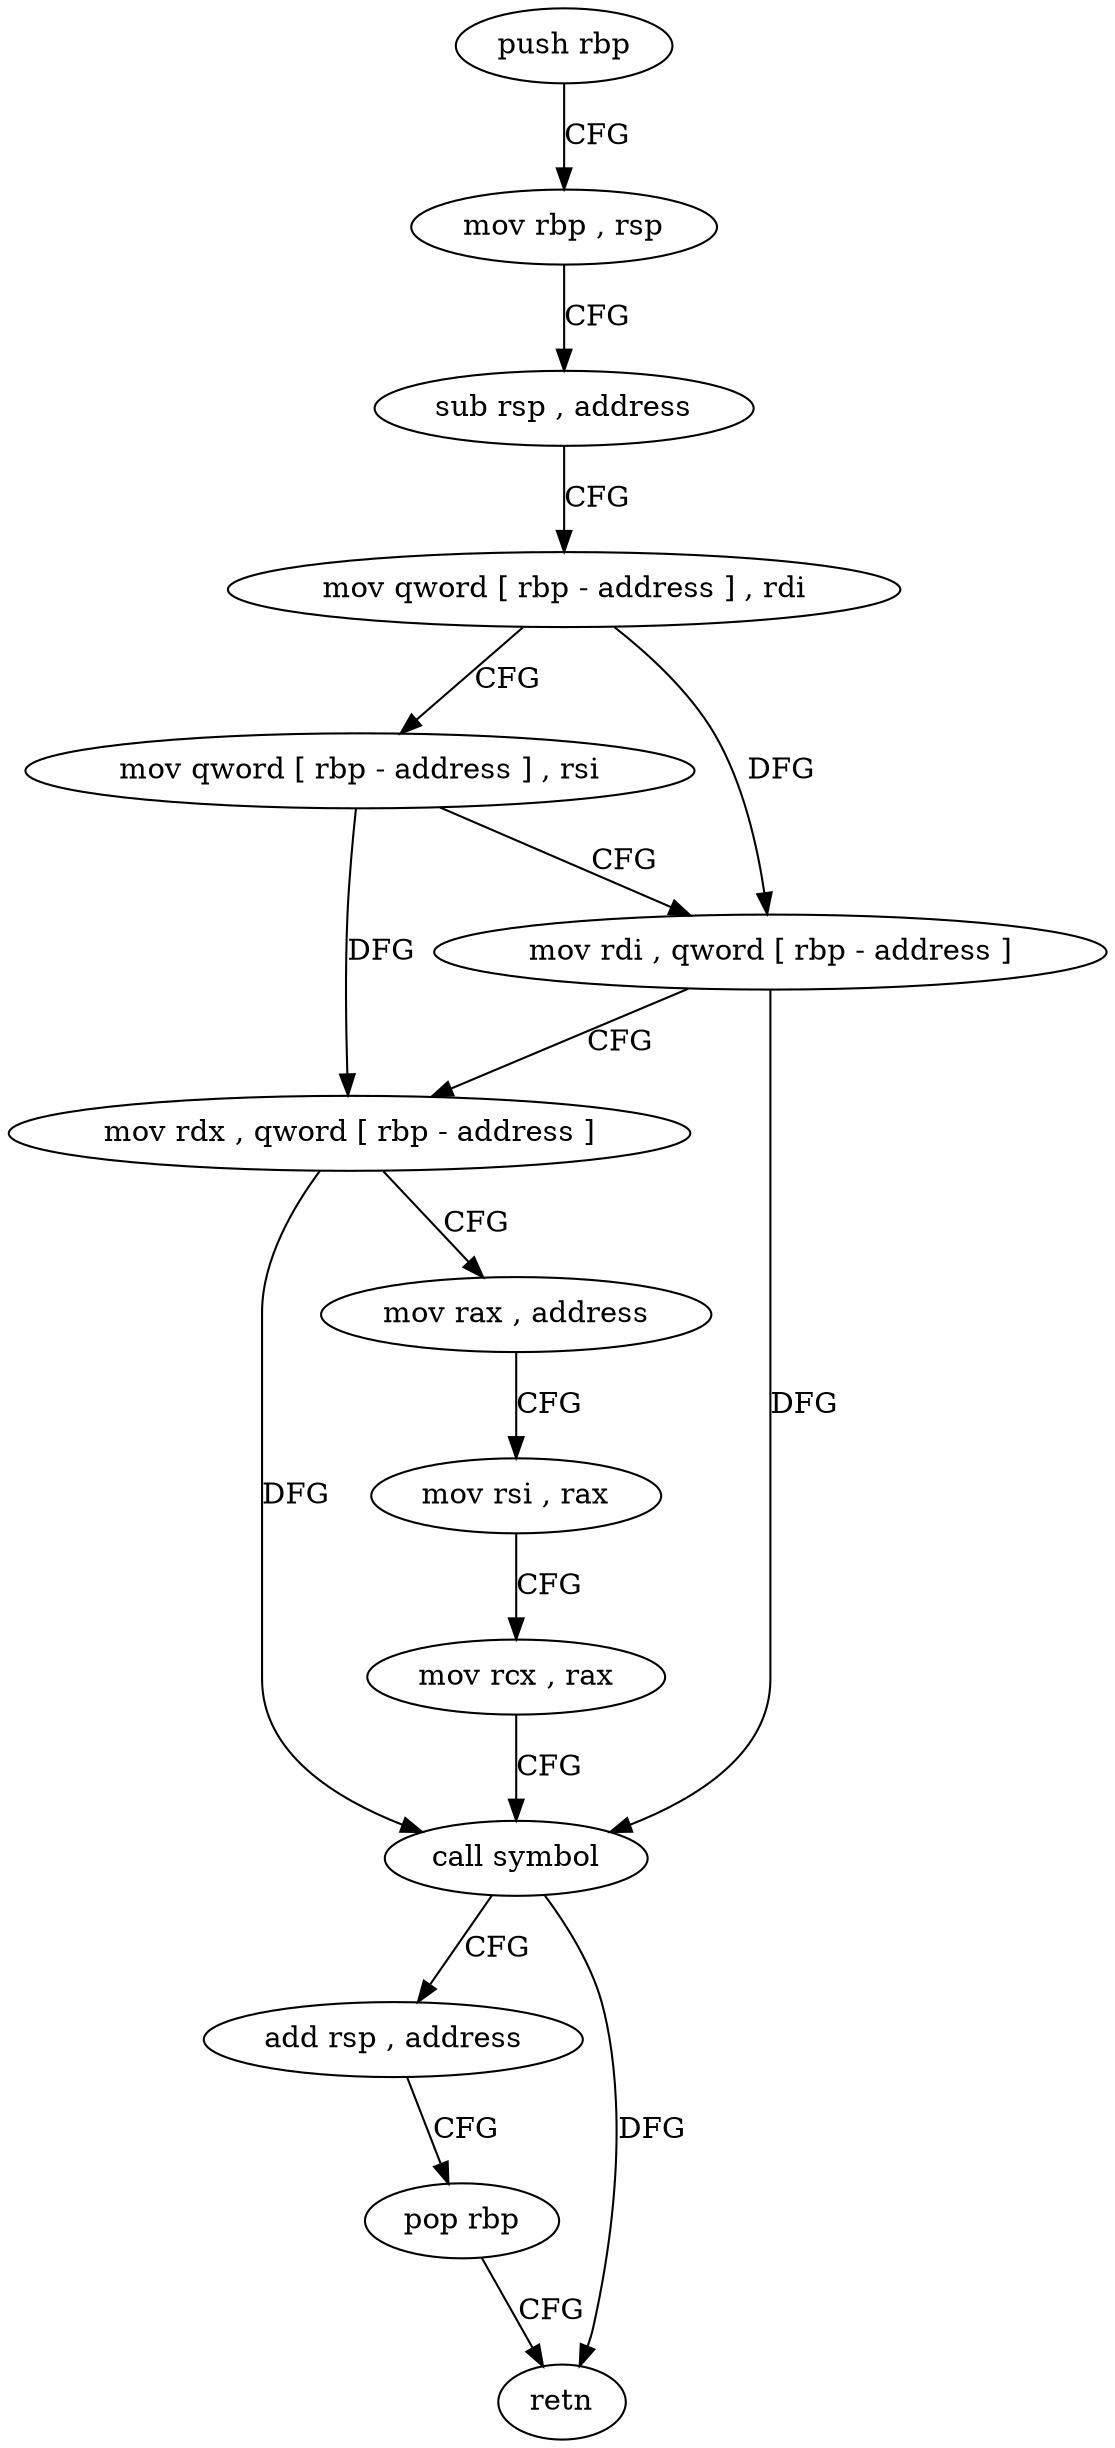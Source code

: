 digraph "func" {
"4262464" [label = "push rbp" ]
"4262465" [label = "mov rbp , rsp" ]
"4262468" [label = "sub rsp , address" ]
"4262472" [label = "mov qword [ rbp - address ] , rdi" ]
"4262476" [label = "mov qword [ rbp - address ] , rsi" ]
"4262480" [label = "mov rdi , qword [ rbp - address ]" ]
"4262484" [label = "mov rdx , qword [ rbp - address ]" ]
"4262488" [label = "mov rax , address" ]
"4262495" [label = "mov rsi , rax" ]
"4262498" [label = "mov rcx , rax" ]
"4262501" [label = "call symbol" ]
"4262506" [label = "add rsp , address" ]
"4262510" [label = "pop rbp" ]
"4262511" [label = "retn" ]
"4262464" -> "4262465" [ label = "CFG" ]
"4262465" -> "4262468" [ label = "CFG" ]
"4262468" -> "4262472" [ label = "CFG" ]
"4262472" -> "4262476" [ label = "CFG" ]
"4262472" -> "4262480" [ label = "DFG" ]
"4262476" -> "4262480" [ label = "CFG" ]
"4262476" -> "4262484" [ label = "DFG" ]
"4262480" -> "4262484" [ label = "CFG" ]
"4262480" -> "4262501" [ label = "DFG" ]
"4262484" -> "4262488" [ label = "CFG" ]
"4262484" -> "4262501" [ label = "DFG" ]
"4262488" -> "4262495" [ label = "CFG" ]
"4262495" -> "4262498" [ label = "CFG" ]
"4262498" -> "4262501" [ label = "CFG" ]
"4262501" -> "4262506" [ label = "CFG" ]
"4262501" -> "4262511" [ label = "DFG" ]
"4262506" -> "4262510" [ label = "CFG" ]
"4262510" -> "4262511" [ label = "CFG" ]
}
